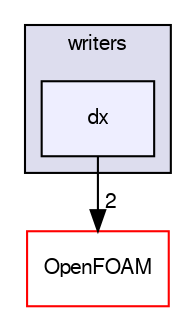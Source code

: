 digraph "src/sampling/sampledSurface/writers/dx" {
  bgcolor=transparent;
  compound=true
  node [ fontsize="10", fontname="FreeSans"];
  edge [ labelfontsize="10", labelfontname="FreeSans"];
  subgraph clusterdir_e8fc266228915d4455fb775a69f2b72e {
    graph [ bgcolor="#ddddee", pencolor="black", label="writers" fontname="FreeSans", fontsize="10", URL="dir_e8fc266228915d4455fb775a69f2b72e.html"]
  dir_37003121f2e5c4e94b4ab91d539b28b1 [shape=box, label="dx", style="filled", fillcolor="#eeeeff", pencolor="black", URL="dir_37003121f2e5c4e94b4ab91d539b28b1.html"];
  }
  dir_c5473ff19b20e6ec4dfe5c310b3778a8 [shape=box label="OpenFOAM" color="red" URL="dir_c5473ff19b20e6ec4dfe5c310b3778a8.html"];
  dir_37003121f2e5c4e94b4ab91d539b28b1->dir_c5473ff19b20e6ec4dfe5c310b3778a8 [headlabel="2", labeldistance=1.5 headhref="dir_002460_001706.html"];
}
